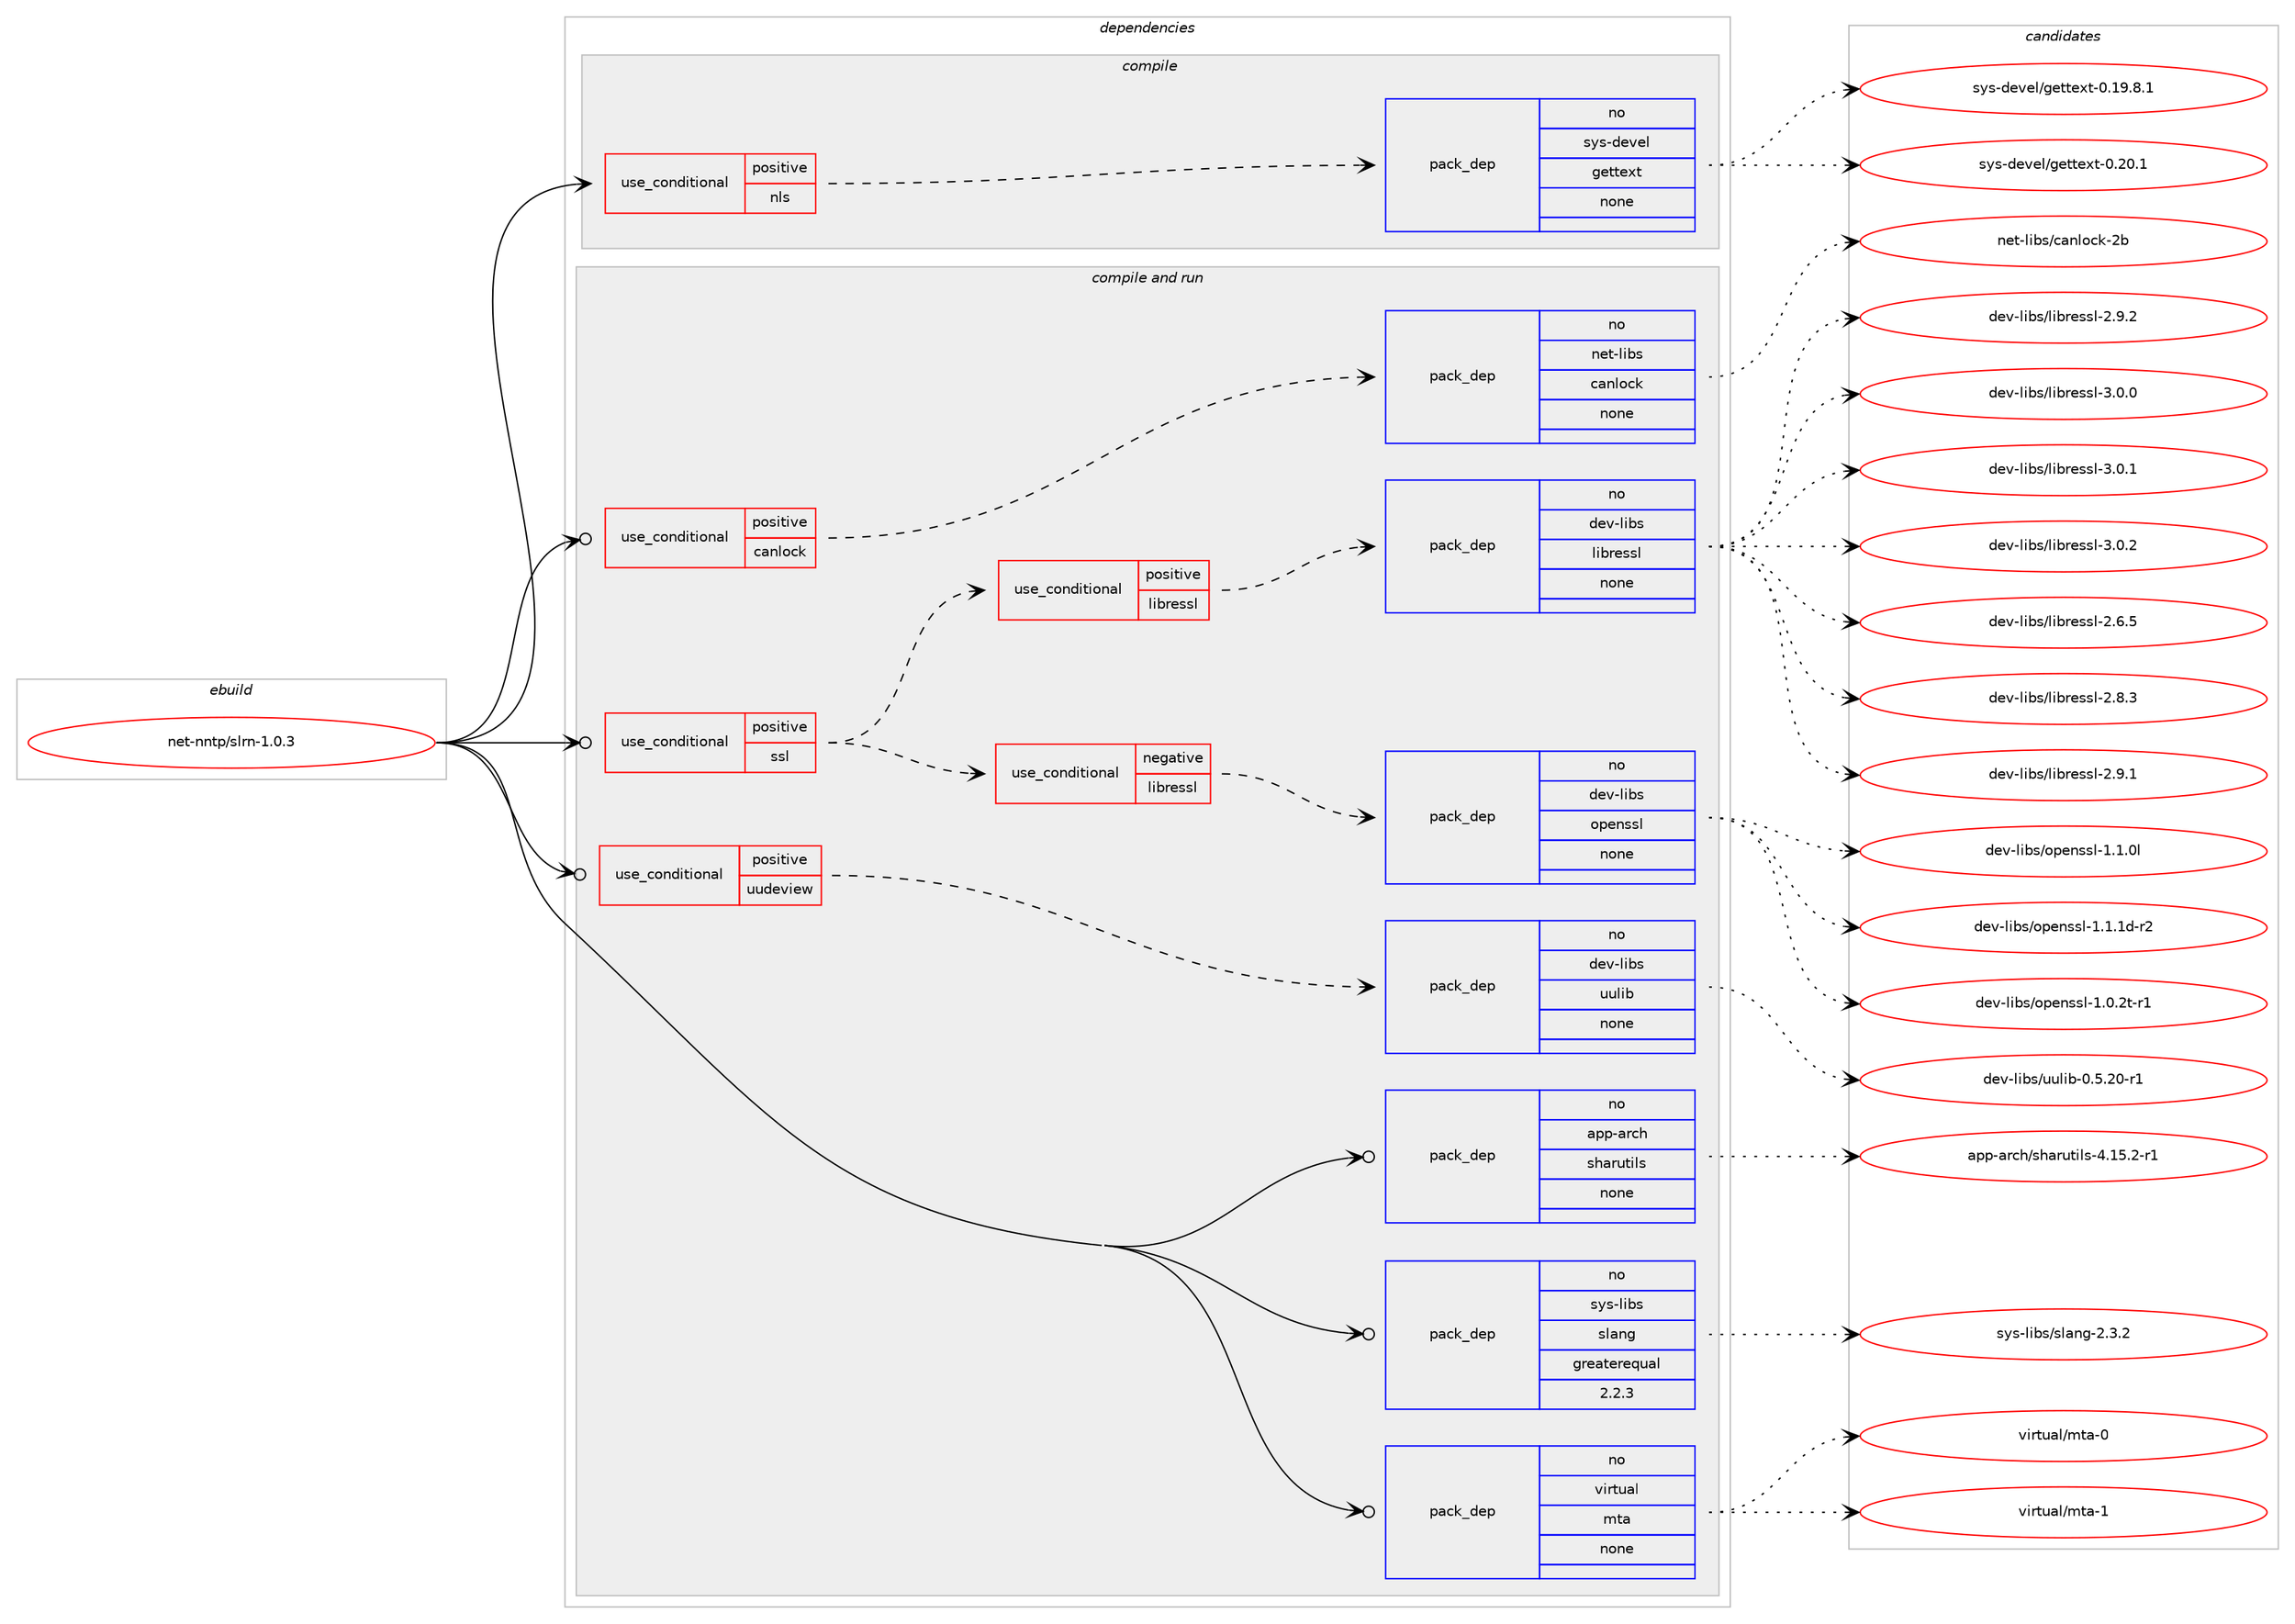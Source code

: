 digraph prolog {

# *************
# Graph options
# *************

newrank=true;
concentrate=true;
compound=true;
graph [rankdir=LR,fontname=Helvetica,fontsize=10,ranksep=1.5];#, ranksep=2.5, nodesep=0.2];
edge  [arrowhead=vee];
node  [fontname=Helvetica,fontsize=10];

# **********
# The ebuild
# **********

subgraph cluster_leftcol {
color=gray;
rank=same;
label=<<i>ebuild</i>>;
id [label="net-nntp/slrn-1.0.3", color=red, width=4, href="../net-nntp/slrn-1.0.3.svg"];
}

# ****************
# The dependencies
# ****************

subgraph cluster_midcol {
color=gray;
label=<<i>dependencies</i>>;
subgraph cluster_compile {
fillcolor="#eeeeee";
style=filled;
label=<<i>compile</i>>;
subgraph cond204585 {
dependency839298 [label=<<TABLE BORDER="0" CELLBORDER="1" CELLSPACING="0" CELLPADDING="4"><TR><TD ROWSPAN="3" CELLPADDING="10">use_conditional</TD></TR><TR><TD>positive</TD></TR><TR><TD>nls</TD></TR></TABLE>>, shape=none, color=red];
subgraph pack619910 {
dependency839299 [label=<<TABLE BORDER="0" CELLBORDER="1" CELLSPACING="0" CELLPADDING="4" WIDTH="220"><TR><TD ROWSPAN="6" CELLPADDING="30">pack_dep</TD></TR><TR><TD WIDTH="110">no</TD></TR><TR><TD>sys-devel</TD></TR><TR><TD>gettext</TD></TR><TR><TD>none</TD></TR><TR><TD></TD></TR></TABLE>>, shape=none, color=blue];
}
dependency839298:e -> dependency839299:w [weight=20,style="dashed",arrowhead="vee"];
}
id:e -> dependency839298:w [weight=20,style="solid",arrowhead="vee"];
}
subgraph cluster_compileandrun {
fillcolor="#eeeeee";
style=filled;
label=<<i>compile and run</i>>;
subgraph cond204586 {
dependency839300 [label=<<TABLE BORDER="0" CELLBORDER="1" CELLSPACING="0" CELLPADDING="4"><TR><TD ROWSPAN="3" CELLPADDING="10">use_conditional</TD></TR><TR><TD>positive</TD></TR><TR><TD>canlock</TD></TR></TABLE>>, shape=none, color=red];
subgraph pack619911 {
dependency839301 [label=<<TABLE BORDER="0" CELLBORDER="1" CELLSPACING="0" CELLPADDING="4" WIDTH="220"><TR><TD ROWSPAN="6" CELLPADDING="30">pack_dep</TD></TR><TR><TD WIDTH="110">no</TD></TR><TR><TD>net-libs</TD></TR><TR><TD>canlock</TD></TR><TR><TD>none</TD></TR><TR><TD></TD></TR></TABLE>>, shape=none, color=blue];
}
dependency839300:e -> dependency839301:w [weight=20,style="dashed",arrowhead="vee"];
}
id:e -> dependency839300:w [weight=20,style="solid",arrowhead="odotvee"];
subgraph cond204587 {
dependency839302 [label=<<TABLE BORDER="0" CELLBORDER="1" CELLSPACING="0" CELLPADDING="4"><TR><TD ROWSPAN="3" CELLPADDING="10">use_conditional</TD></TR><TR><TD>positive</TD></TR><TR><TD>ssl</TD></TR></TABLE>>, shape=none, color=red];
subgraph cond204588 {
dependency839303 [label=<<TABLE BORDER="0" CELLBORDER="1" CELLSPACING="0" CELLPADDING="4"><TR><TD ROWSPAN="3" CELLPADDING="10">use_conditional</TD></TR><TR><TD>negative</TD></TR><TR><TD>libressl</TD></TR></TABLE>>, shape=none, color=red];
subgraph pack619912 {
dependency839304 [label=<<TABLE BORDER="0" CELLBORDER="1" CELLSPACING="0" CELLPADDING="4" WIDTH="220"><TR><TD ROWSPAN="6" CELLPADDING="30">pack_dep</TD></TR><TR><TD WIDTH="110">no</TD></TR><TR><TD>dev-libs</TD></TR><TR><TD>openssl</TD></TR><TR><TD>none</TD></TR><TR><TD></TD></TR></TABLE>>, shape=none, color=blue];
}
dependency839303:e -> dependency839304:w [weight=20,style="dashed",arrowhead="vee"];
}
dependency839302:e -> dependency839303:w [weight=20,style="dashed",arrowhead="vee"];
subgraph cond204589 {
dependency839305 [label=<<TABLE BORDER="0" CELLBORDER="1" CELLSPACING="0" CELLPADDING="4"><TR><TD ROWSPAN="3" CELLPADDING="10">use_conditional</TD></TR><TR><TD>positive</TD></TR><TR><TD>libressl</TD></TR></TABLE>>, shape=none, color=red];
subgraph pack619913 {
dependency839306 [label=<<TABLE BORDER="0" CELLBORDER="1" CELLSPACING="0" CELLPADDING="4" WIDTH="220"><TR><TD ROWSPAN="6" CELLPADDING="30">pack_dep</TD></TR><TR><TD WIDTH="110">no</TD></TR><TR><TD>dev-libs</TD></TR><TR><TD>libressl</TD></TR><TR><TD>none</TD></TR><TR><TD></TD></TR></TABLE>>, shape=none, color=blue];
}
dependency839305:e -> dependency839306:w [weight=20,style="dashed",arrowhead="vee"];
}
dependency839302:e -> dependency839305:w [weight=20,style="dashed",arrowhead="vee"];
}
id:e -> dependency839302:w [weight=20,style="solid",arrowhead="odotvee"];
subgraph cond204590 {
dependency839307 [label=<<TABLE BORDER="0" CELLBORDER="1" CELLSPACING="0" CELLPADDING="4"><TR><TD ROWSPAN="3" CELLPADDING="10">use_conditional</TD></TR><TR><TD>positive</TD></TR><TR><TD>uudeview</TD></TR></TABLE>>, shape=none, color=red];
subgraph pack619914 {
dependency839308 [label=<<TABLE BORDER="0" CELLBORDER="1" CELLSPACING="0" CELLPADDING="4" WIDTH="220"><TR><TD ROWSPAN="6" CELLPADDING="30">pack_dep</TD></TR><TR><TD WIDTH="110">no</TD></TR><TR><TD>dev-libs</TD></TR><TR><TD>uulib</TD></TR><TR><TD>none</TD></TR><TR><TD></TD></TR></TABLE>>, shape=none, color=blue];
}
dependency839307:e -> dependency839308:w [weight=20,style="dashed",arrowhead="vee"];
}
id:e -> dependency839307:w [weight=20,style="solid",arrowhead="odotvee"];
subgraph pack619915 {
dependency839309 [label=<<TABLE BORDER="0" CELLBORDER="1" CELLSPACING="0" CELLPADDING="4" WIDTH="220"><TR><TD ROWSPAN="6" CELLPADDING="30">pack_dep</TD></TR><TR><TD WIDTH="110">no</TD></TR><TR><TD>app-arch</TD></TR><TR><TD>sharutils</TD></TR><TR><TD>none</TD></TR><TR><TD></TD></TR></TABLE>>, shape=none, color=blue];
}
id:e -> dependency839309:w [weight=20,style="solid",arrowhead="odotvee"];
subgraph pack619916 {
dependency839310 [label=<<TABLE BORDER="0" CELLBORDER="1" CELLSPACING="0" CELLPADDING="4" WIDTH="220"><TR><TD ROWSPAN="6" CELLPADDING="30">pack_dep</TD></TR><TR><TD WIDTH="110">no</TD></TR><TR><TD>sys-libs</TD></TR><TR><TD>slang</TD></TR><TR><TD>greaterequal</TD></TR><TR><TD>2.2.3</TD></TR></TABLE>>, shape=none, color=blue];
}
id:e -> dependency839310:w [weight=20,style="solid",arrowhead="odotvee"];
subgraph pack619917 {
dependency839311 [label=<<TABLE BORDER="0" CELLBORDER="1" CELLSPACING="0" CELLPADDING="4" WIDTH="220"><TR><TD ROWSPAN="6" CELLPADDING="30">pack_dep</TD></TR><TR><TD WIDTH="110">no</TD></TR><TR><TD>virtual</TD></TR><TR><TD>mta</TD></TR><TR><TD>none</TD></TR><TR><TD></TD></TR></TABLE>>, shape=none, color=blue];
}
id:e -> dependency839311:w [weight=20,style="solid",arrowhead="odotvee"];
}
subgraph cluster_run {
fillcolor="#eeeeee";
style=filled;
label=<<i>run</i>>;
}
}

# **************
# The candidates
# **************

subgraph cluster_choices {
rank=same;
color=gray;
label=<<i>candidates</i>>;

subgraph choice619910 {
color=black;
nodesep=1;
choice1151211154510010111810110847103101116116101120116454846495746564649 [label="sys-devel/gettext-0.19.8.1", color=red, width=4,href="../sys-devel/gettext-0.19.8.1.svg"];
choice115121115451001011181011084710310111611610112011645484650484649 [label="sys-devel/gettext-0.20.1", color=red, width=4,href="../sys-devel/gettext-0.20.1.svg"];
dependency839299:e -> choice1151211154510010111810110847103101116116101120116454846495746564649:w [style=dotted,weight="100"];
dependency839299:e -> choice115121115451001011181011084710310111611610112011645484650484649:w [style=dotted,weight="100"];
}
subgraph choice619911 {
color=black;
nodesep=1;
choice110101116451081059811547999711010811199107455098 [label="net-libs/canlock-2b", color=red, width=4,href="../net-libs/canlock-2b.svg"];
dependency839301:e -> choice110101116451081059811547999711010811199107455098:w [style=dotted,weight="100"];
}
subgraph choice619912 {
color=black;
nodesep=1;
choice1001011184510810598115471111121011101151151084549464846501164511449 [label="dev-libs/openssl-1.0.2t-r1", color=red, width=4,href="../dev-libs/openssl-1.0.2t-r1.svg"];
choice100101118451081059811547111112101110115115108454946494648108 [label="dev-libs/openssl-1.1.0l", color=red, width=4,href="../dev-libs/openssl-1.1.0l.svg"];
choice1001011184510810598115471111121011101151151084549464946491004511450 [label="dev-libs/openssl-1.1.1d-r2", color=red, width=4,href="../dev-libs/openssl-1.1.1d-r2.svg"];
dependency839304:e -> choice1001011184510810598115471111121011101151151084549464846501164511449:w [style=dotted,weight="100"];
dependency839304:e -> choice100101118451081059811547111112101110115115108454946494648108:w [style=dotted,weight="100"];
dependency839304:e -> choice1001011184510810598115471111121011101151151084549464946491004511450:w [style=dotted,weight="100"];
}
subgraph choice619913 {
color=black;
nodesep=1;
choice10010111845108105981154710810598114101115115108455046544653 [label="dev-libs/libressl-2.6.5", color=red, width=4,href="../dev-libs/libressl-2.6.5.svg"];
choice10010111845108105981154710810598114101115115108455046564651 [label="dev-libs/libressl-2.8.3", color=red, width=4,href="../dev-libs/libressl-2.8.3.svg"];
choice10010111845108105981154710810598114101115115108455046574649 [label="dev-libs/libressl-2.9.1", color=red, width=4,href="../dev-libs/libressl-2.9.1.svg"];
choice10010111845108105981154710810598114101115115108455046574650 [label="dev-libs/libressl-2.9.2", color=red, width=4,href="../dev-libs/libressl-2.9.2.svg"];
choice10010111845108105981154710810598114101115115108455146484648 [label="dev-libs/libressl-3.0.0", color=red, width=4,href="../dev-libs/libressl-3.0.0.svg"];
choice10010111845108105981154710810598114101115115108455146484649 [label="dev-libs/libressl-3.0.1", color=red, width=4,href="../dev-libs/libressl-3.0.1.svg"];
choice10010111845108105981154710810598114101115115108455146484650 [label="dev-libs/libressl-3.0.2", color=red, width=4,href="../dev-libs/libressl-3.0.2.svg"];
dependency839306:e -> choice10010111845108105981154710810598114101115115108455046544653:w [style=dotted,weight="100"];
dependency839306:e -> choice10010111845108105981154710810598114101115115108455046564651:w [style=dotted,weight="100"];
dependency839306:e -> choice10010111845108105981154710810598114101115115108455046574649:w [style=dotted,weight="100"];
dependency839306:e -> choice10010111845108105981154710810598114101115115108455046574650:w [style=dotted,weight="100"];
dependency839306:e -> choice10010111845108105981154710810598114101115115108455146484648:w [style=dotted,weight="100"];
dependency839306:e -> choice10010111845108105981154710810598114101115115108455146484649:w [style=dotted,weight="100"];
dependency839306:e -> choice10010111845108105981154710810598114101115115108455146484650:w [style=dotted,weight="100"];
}
subgraph choice619914 {
color=black;
nodesep=1;
choice10010111845108105981154711711710810598454846534650484511449 [label="dev-libs/uulib-0.5.20-r1", color=red, width=4,href="../dev-libs/uulib-0.5.20-r1.svg"];
dependency839308:e -> choice10010111845108105981154711711710810598454846534650484511449:w [style=dotted,weight="100"];
}
subgraph choice619915 {
color=black;
nodesep=1;
choice971121124597114991044711510497114117116105108115455246495346504511449 [label="app-arch/sharutils-4.15.2-r1", color=red, width=4,href="../app-arch/sharutils-4.15.2-r1.svg"];
dependency839309:e -> choice971121124597114991044711510497114117116105108115455246495346504511449:w [style=dotted,weight="100"];
}
subgraph choice619916 {
color=black;
nodesep=1;
choice11512111545108105981154711510897110103455046514650 [label="sys-libs/slang-2.3.2", color=red, width=4,href="../sys-libs/slang-2.3.2.svg"];
dependency839310:e -> choice11512111545108105981154711510897110103455046514650:w [style=dotted,weight="100"];
}
subgraph choice619917 {
color=black;
nodesep=1;
choice1181051141161179710847109116974548 [label="virtual/mta-0", color=red, width=4,href="../virtual/mta-0.svg"];
choice1181051141161179710847109116974549 [label="virtual/mta-1", color=red, width=4,href="../virtual/mta-1.svg"];
dependency839311:e -> choice1181051141161179710847109116974548:w [style=dotted,weight="100"];
dependency839311:e -> choice1181051141161179710847109116974549:w [style=dotted,weight="100"];
}
}

}
